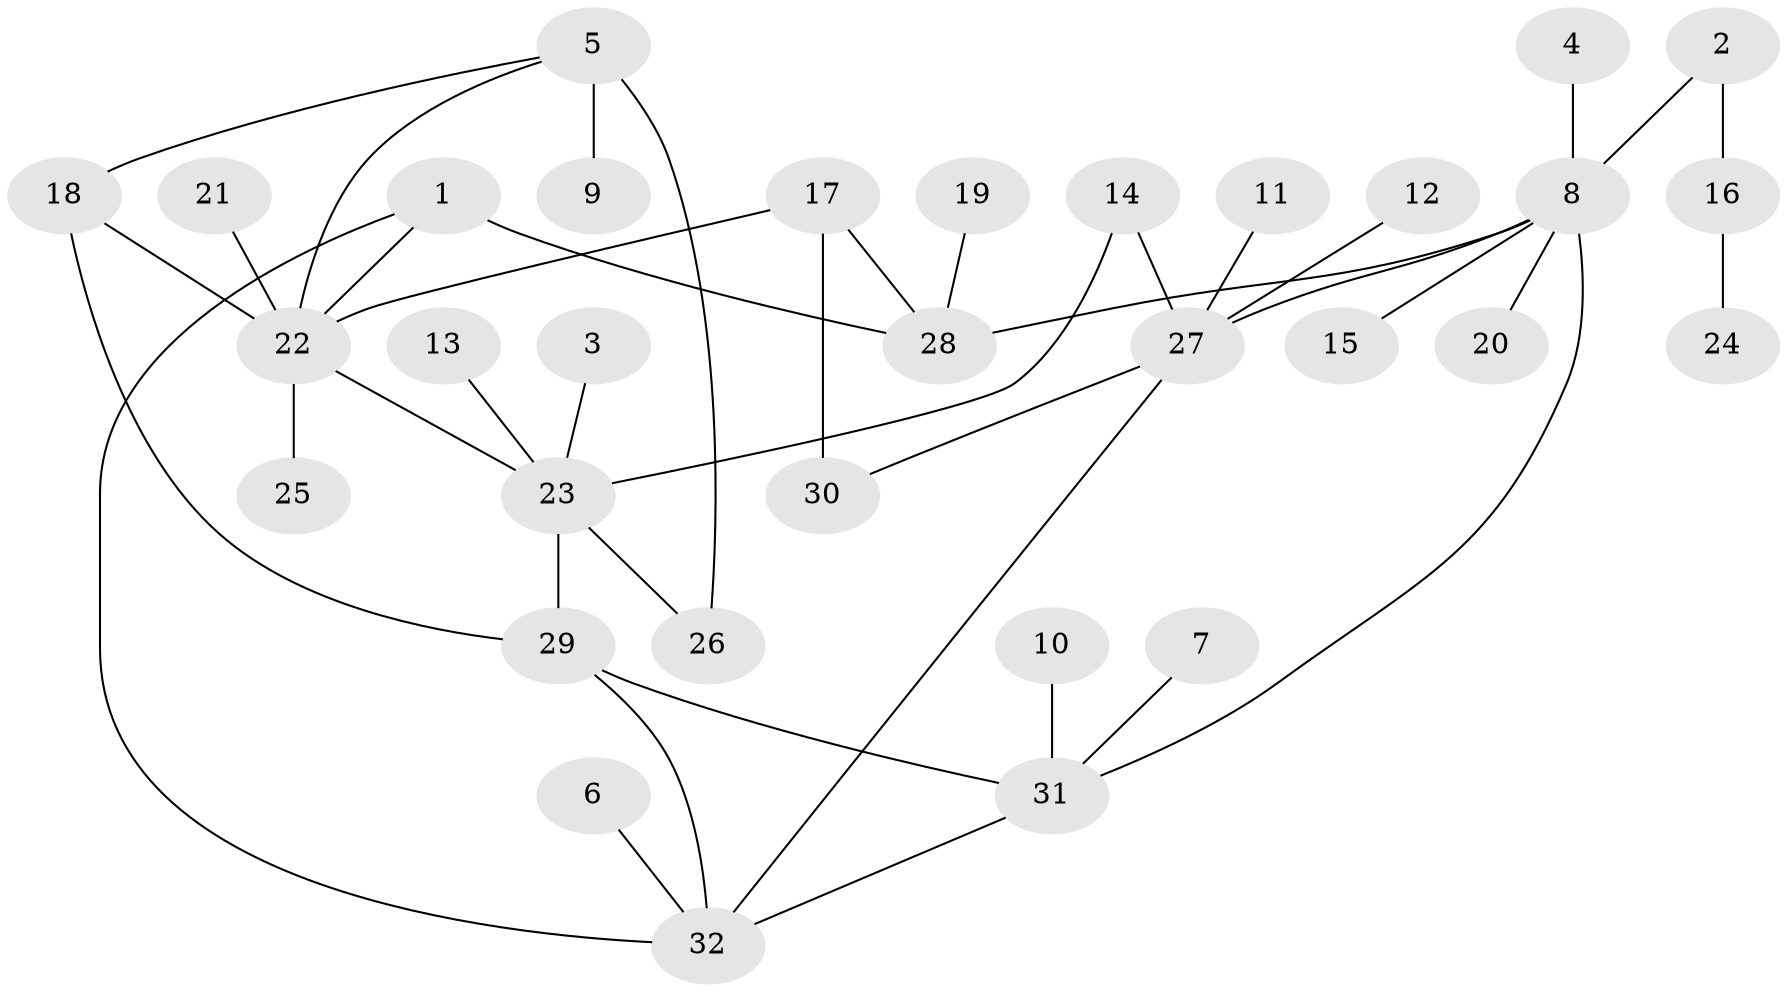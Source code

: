 // original degree distribution, {4: 0.047619047619047616, 7: 0.031746031746031744, 11: 0.015873015873015872, 8: 0.015873015873015872, 6: 0.031746031746031744, 2: 0.1746031746031746, 9: 0.031746031746031744, 3: 0.09523809523809523, 1: 0.5555555555555556}
// Generated by graph-tools (version 1.1) at 2025/01/03/09/25 03:01:56]
// undirected, 32 vertices, 41 edges
graph export_dot {
graph [start="1"]
  node [color=gray90,style=filled];
  1;
  2;
  3;
  4;
  5;
  6;
  7;
  8;
  9;
  10;
  11;
  12;
  13;
  14;
  15;
  16;
  17;
  18;
  19;
  20;
  21;
  22;
  23;
  24;
  25;
  26;
  27;
  28;
  29;
  30;
  31;
  32;
  1 -- 22 [weight=1.0];
  1 -- 28 [weight=1.0];
  1 -- 32 [weight=1.0];
  2 -- 8 [weight=1.0];
  2 -- 16 [weight=1.0];
  3 -- 23 [weight=1.0];
  4 -- 8 [weight=1.0];
  5 -- 9 [weight=1.0];
  5 -- 18 [weight=1.0];
  5 -- 22 [weight=1.0];
  5 -- 26 [weight=2.0];
  6 -- 32 [weight=1.0];
  7 -- 31 [weight=1.0];
  8 -- 15 [weight=1.0];
  8 -- 20 [weight=1.0];
  8 -- 27 [weight=1.0];
  8 -- 28 [weight=1.0];
  8 -- 31 [weight=1.0];
  10 -- 31 [weight=1.0];
  11 -- 27 [weight=1.0];
  12 -- 27 [weight=1.0];
  13 -- 23 [weight=1.0];
  14 -- 23 [weight=1.0];
  14 -- 27 [weight=1.0];
  16 -- 24 [weight=1.0];
  17 -- 22 [weight=1.0];
  17 -- 28 [weight=1.0];
  17 -- 30 [weight=1.0];
  18 -- 22 [weight=1.0];
  18 -- 29 [weight=1.0];
  19 -- 28 [weight=1.0];
  21 -- 22 [weight=1.0];
  22 -- 23 [weight=2.0];
  22 -- 25 [weight=1.0];
  23 -- 26 [weight=1.0];
  23 -- 29 [weight=1.0];
  27 -- 30 [weight=1.0];
  27 -- 32 [weight=1.0];
  29 -- 31 [weight=1.0];
  29 -- 32 [weight=1.0];
  31 -- 32 [weight=1.0];
}

